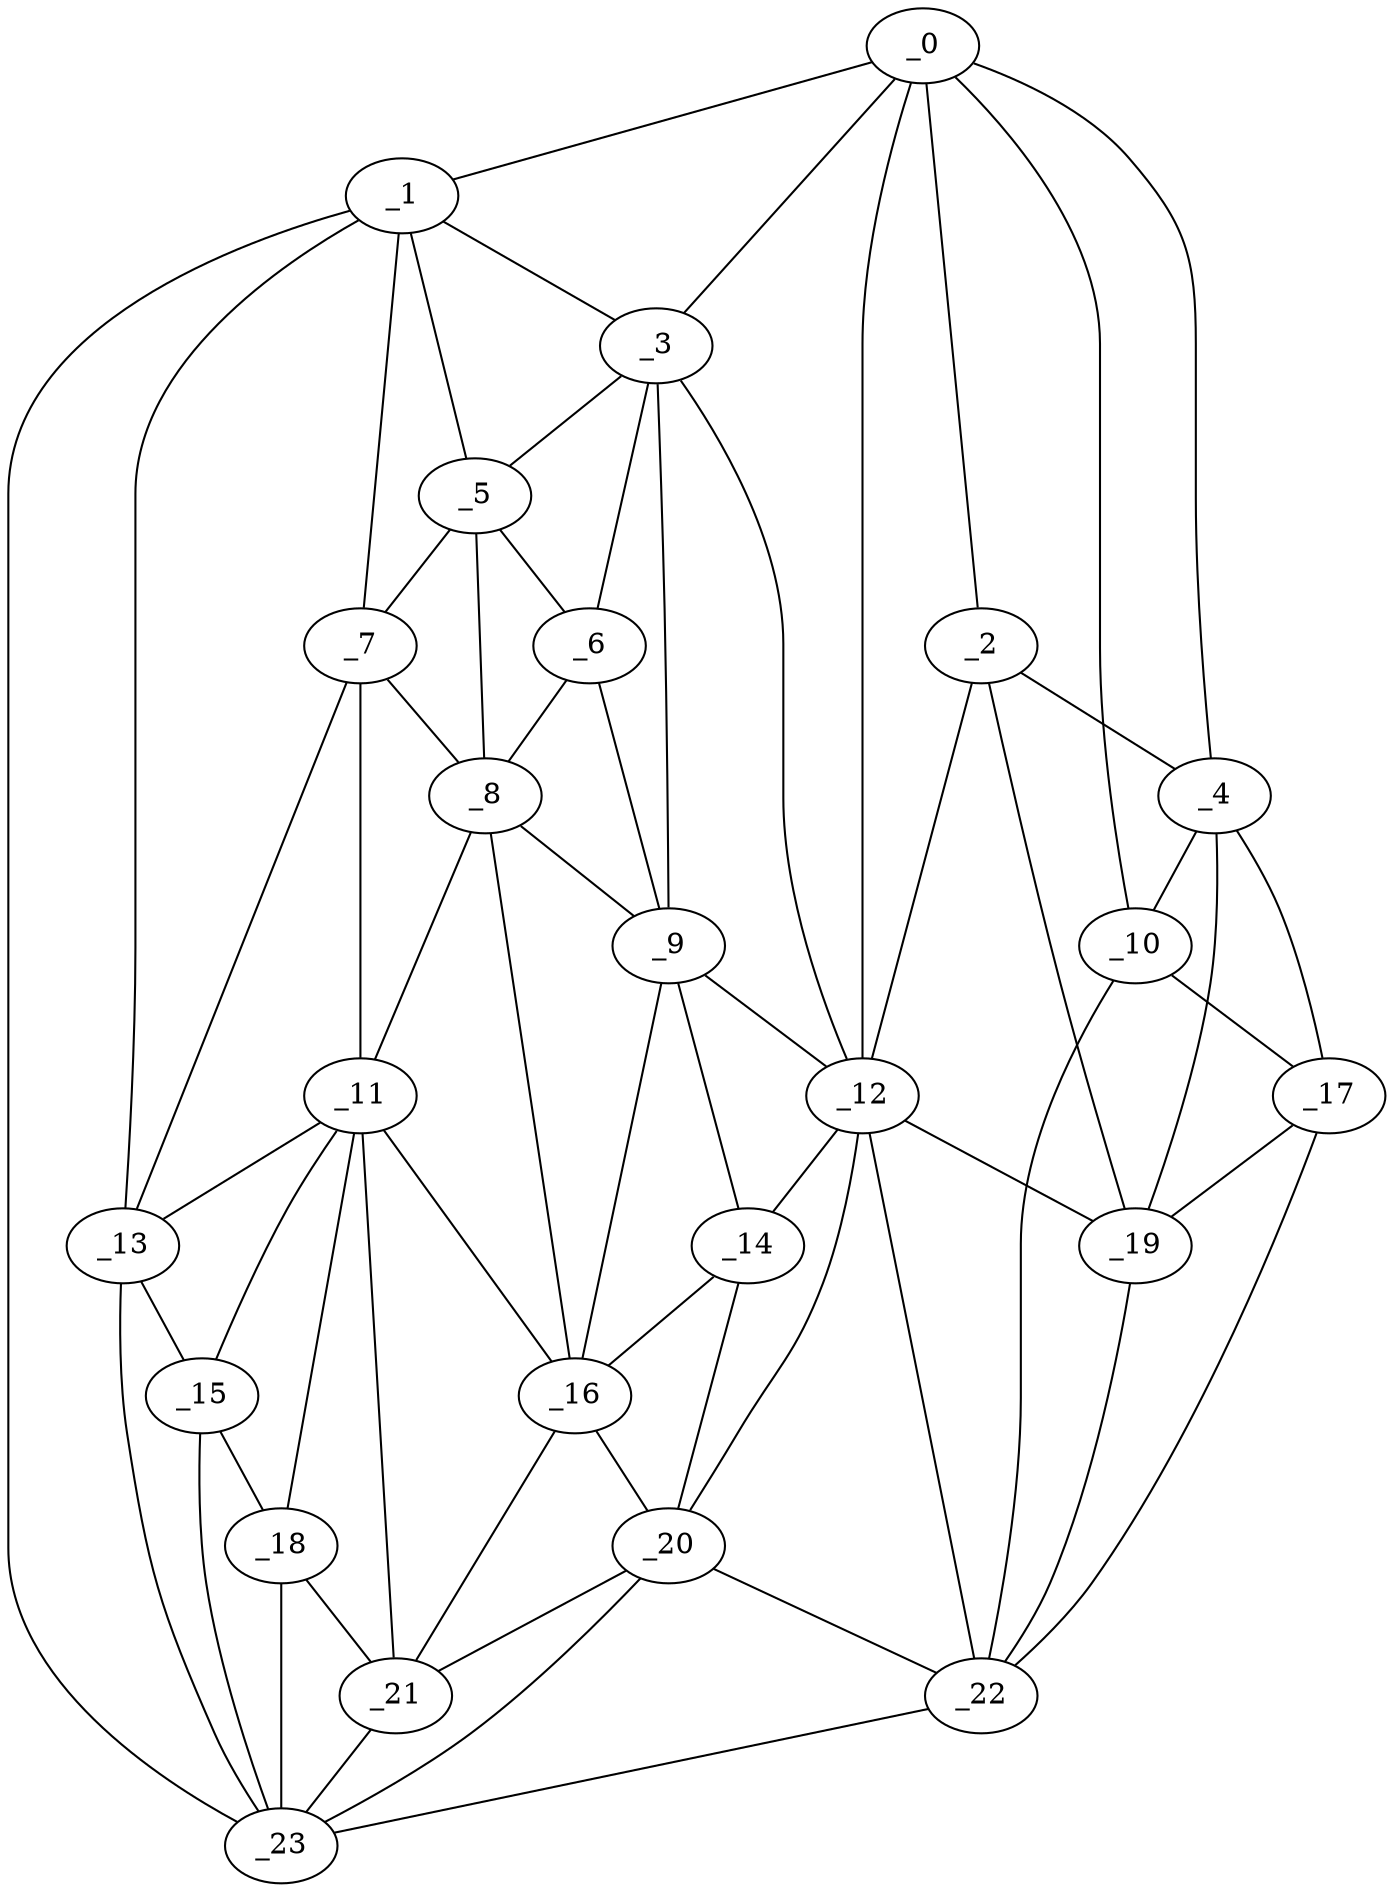 graph "obj33__345.gxl" {
	_0	 [x=41,
		y=56];
	_1	 [x=45,
		y=125];
	_0 -- _1	 [valence=1];
	_2	 [x=50,
		y=50];
	_0 -- _2	 [valence=2];
	_3	 [x=53,
		y=87];
	_0 -- _3	 [valence=2];
	_4	 [x=54,
		y=36];
	_0 -- _4	 [valence=1];
	_10	 [x=63,
		y=2];
	_0 -- _10	 [valence=1];
	_12	 [x=67,
		y=71];
	_0 -- _12	 [valence=2];
	_1 -- _3	 [valence=2];
	_5	 [x=54,
		y=97];
	_1 -- _5	 [valence=1];
	_7	 [x=57,
		y=111];
	_1 -- _7	 [valence=2];
	_13	 [x=67,
		y=115];
	_1 -- _13	 [valence=1];
	_23	 [x=89,
		y=121];
	_1 -- _23	 [valence=1];
	_2 -- _4	 [valence=1];
	_2 -- _12	 [valence=1];
	_19	 [x=80,
		y=48];
	_2 -- _19	 [valence=2];
	_3 -- _5	 [valence=2];
	_6	 [x=55,
		y=92];
	_3 -- _6	 [valence=1];
	_9	 [x=61,
		y=87];
	_3 -- _9	 [valence=1];
	_3 -- _12	 [valence=2];
	_4 -- _10	 [valence=2];
	_17	 [x=75,
		y=35];
	_4 -- _17	 [valence=2];
	_4 -- _19	 [valence=1];
	_5 -- _6	 [valence=2];
	_5 -- _7	 [valence=2];
	_8	 [x=59,
		y=97];
	_5 -- _8	 [valence=2];
	_6 -- _8	 [valence=2];
	_6 -- _9	 [valence=1];
	_7 -- _8	 [valence=1];
	_11	 [x=65,
		y=105];
	_7 -- _11	 [valence=2];
	_7 -- _13	 [valence=2];
	_8 -- _9	 [valence=2];
	_8 -- _11	 [valence=2];
	_16	 [x=74,
		y=93];
	_8 -- _16	 [valence=1];
	_9 -- _12	 [valence=2];
	_14	 [x=69,
		y=79];
	_9 -- _14	 [valence=1];
	_9 -- _16	 [valence=1];
	_10 -- _17	 [valence=1];
	_22	 [x=89,
		y=53];
	_10 -- _22	 [valence=1];
	_11 -- _13	 [valence=2];
	_15	 [x=73,
		y=114];
	_11 -- _15	 [valence=2];
	_11 -- _16	 [valence=2];
	_18	 [x=79,
		y=110];
	_11 -- _18	 [valence=2];
	_21	 [x=82,
		y=100];
	_11 -- _21	 [valence=1];
	_12 -- _14	 [valence=1];
	_12 -- _19	 [valence=2];
	_20	 [x=82,
		y=84];
	_12 -- _20	 [valence=2];
	_12 -- _22	 [valence=2];
	_13 -- _15	 [valence=2];
	_13 -- _23	 [valence=2];
	_14 -- _16	 [valence=2];
	_14 -- _20	 [valence=2];
	_15 -- _18	 [valence=2];
	_15 -- _23	 [valence=2];
	_16 -- _20	 [valence=2];
	_16 -- _21	 [valence=2];
	_17 -- _19	 [valence=2];
	_17 -- _22	 [valence=1];
	_18 -- _21	 [valence=2];
	_18 -- _23	 [valence=2];
	_19 -- _22	 [valence=2];
	_20 -- _21	 [valence=2];
	_20 -- _22	 [valence=2];
	_20 -- _23	 [valence=2];
	_21 -- _23	 [valence=2];
	_22 -- _23	 [valence=1];
}
